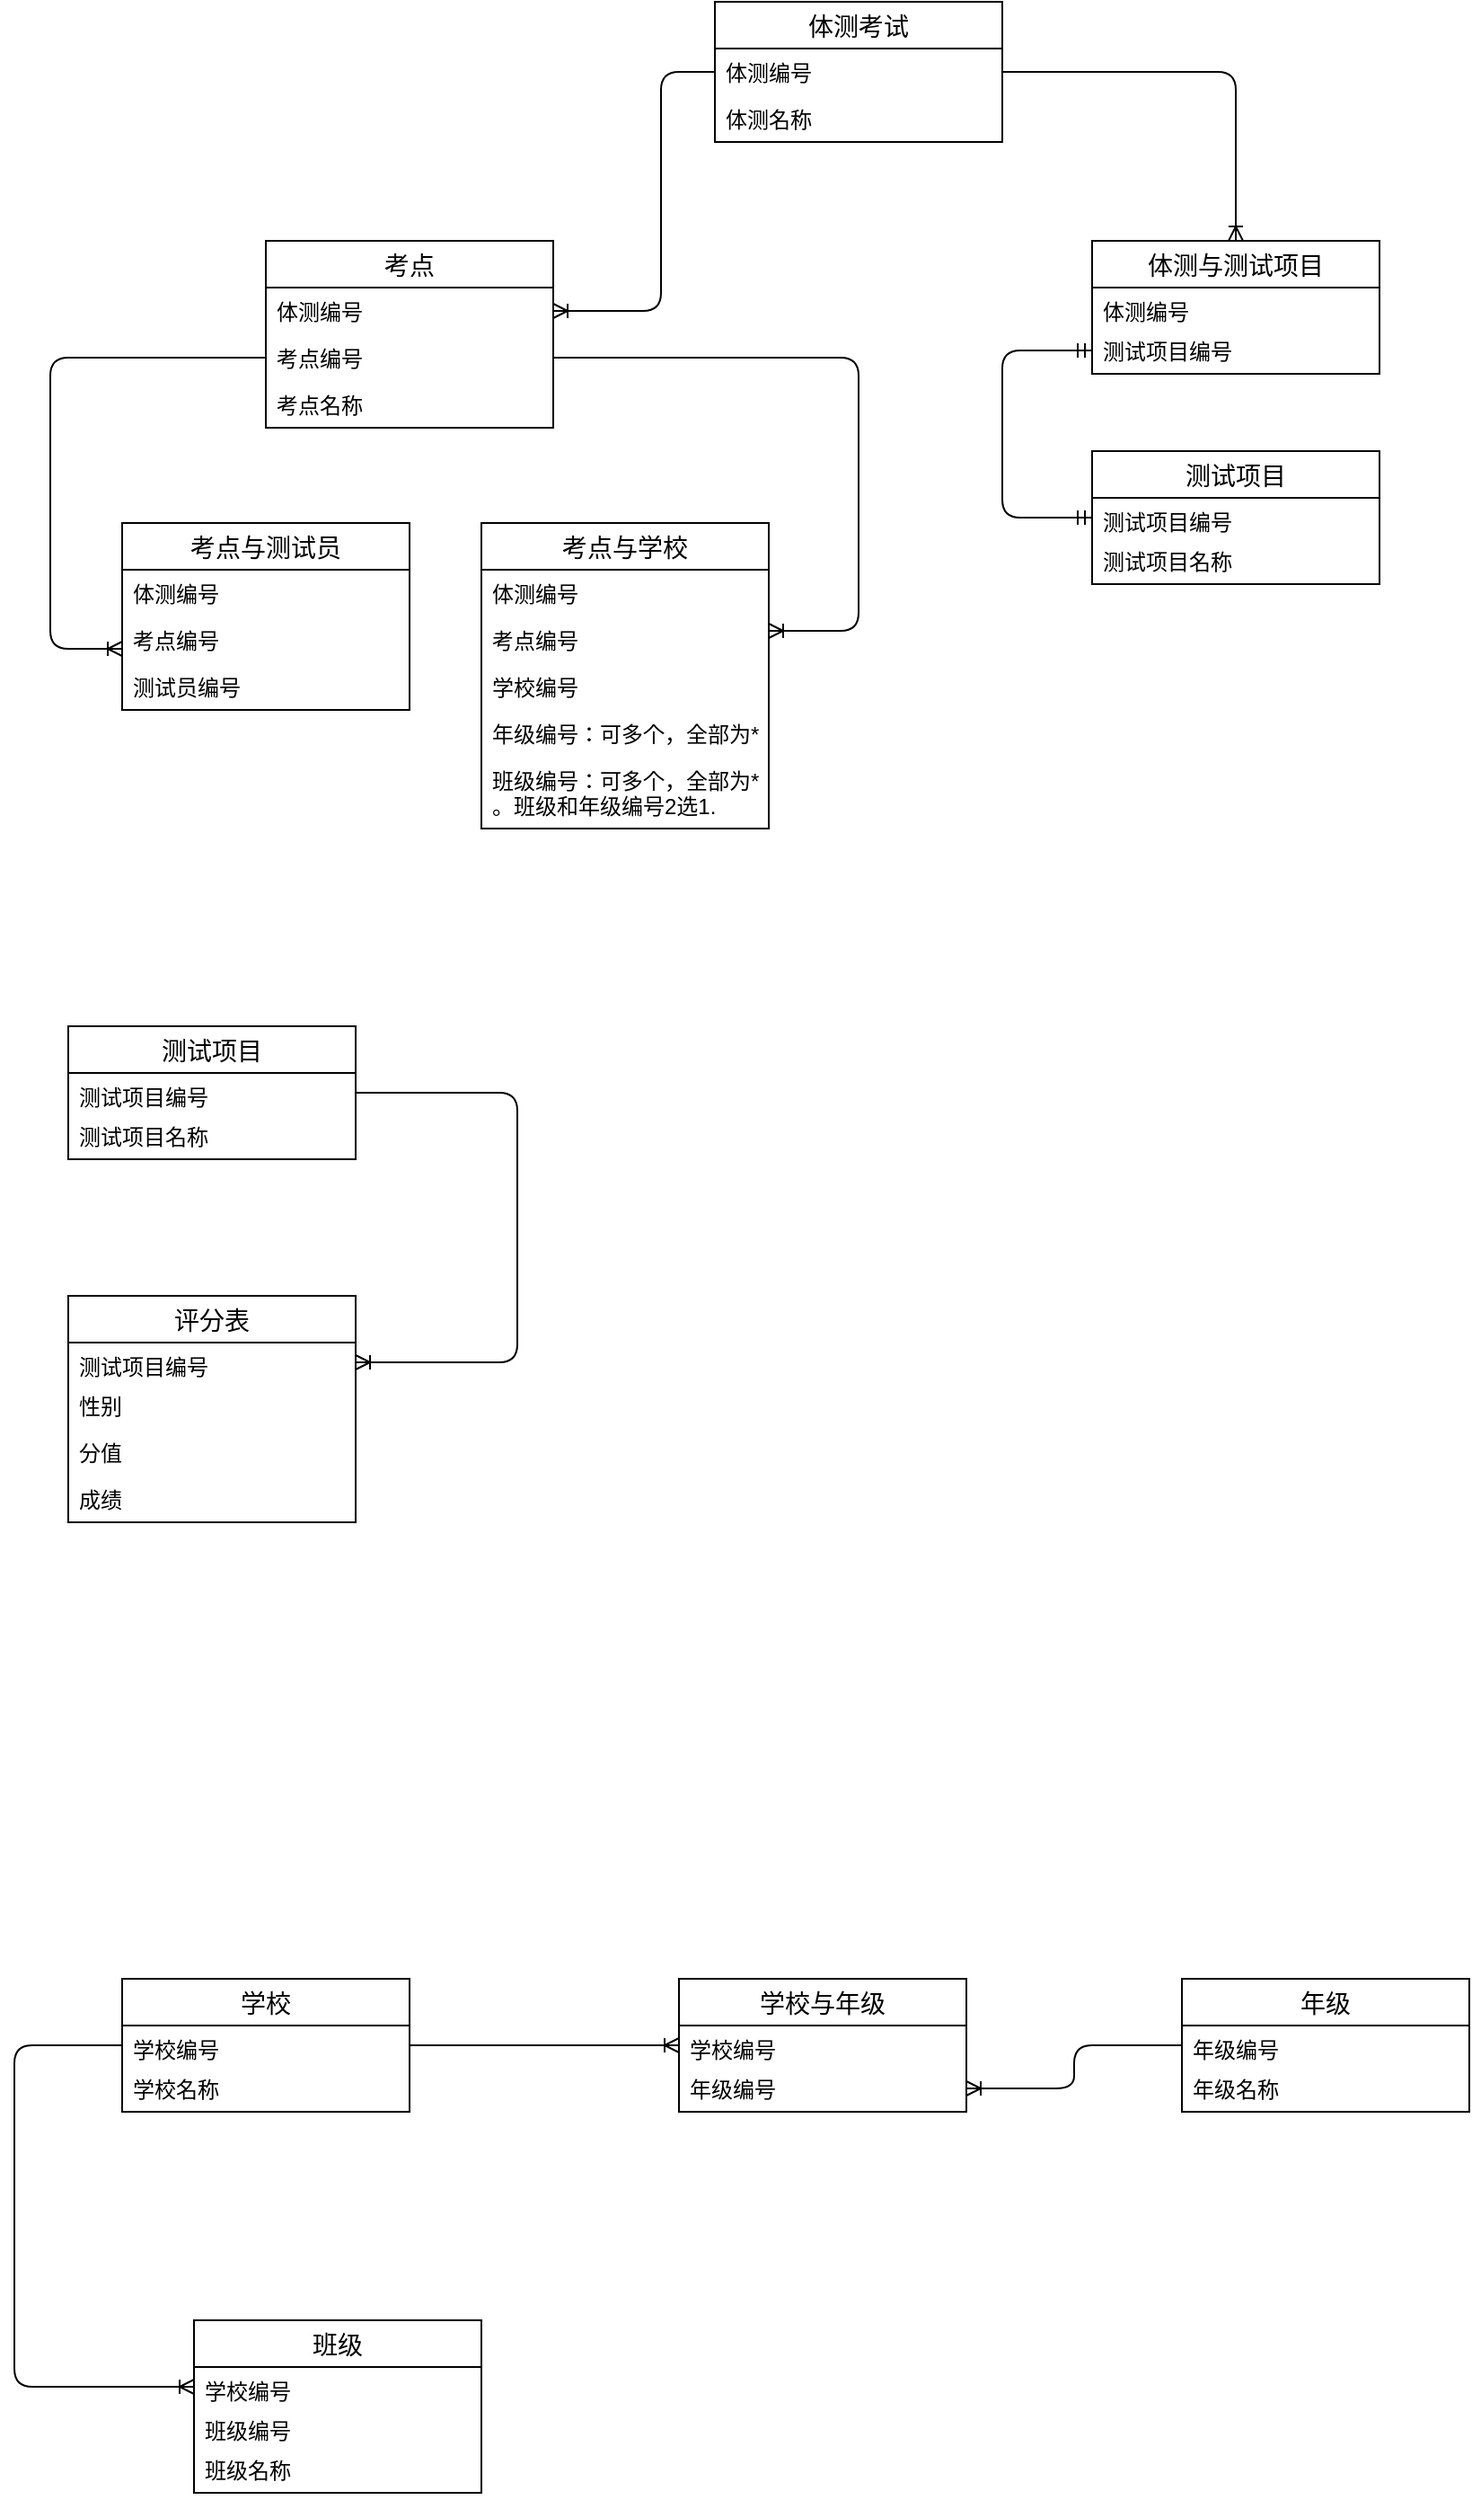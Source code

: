 <mxfile version="13.1.1" type="github">
  <diagram name="Page-1" id="c4acf3e9-155e-7222-9cf6-157b1a14988f">
    <mxGraphModel dx="1422" dy="794" grid="1" gridSize="10" guides="1" tooltips="1" connect="1" arrows="1" fold="1" page="1" pageScale="1" pageWidth="850" pageHeight="1100" background="#ffffff" math="0" shadow="0">
      <root>
        <mxCell id="0" />
        <mxCell id="1" parent="0" />
        <mxCell id="doAZor4C5r2tu2x9XKIU-9" value="体测与测试项目" style="swimlane;fontStyle=0;childLayout=stackLayout;horizontal=1;startSize=26;horizontalStack=0;resizeParent=1;resizeParentMax=0;resizeLast=0;collapsible=1;marginBottom=0;align=center;fontSize=14;" vertex="1" parent="1">
          <mxGeometry x="620" y="203" width="160" height="74" as="geometry" />
        </mxCell>
        <mxCell id="doAZor4C5r2tu2x9XKIU-10" value="体测编号" style="text;strokeColor=none;fillColor=none;spacingLeft=4;spacingRight=4;overflow=hidden;rotatable=0;points=[[0,0.5],[1,0.5]];portConstraint=eastwest;fontSize=12;" vertex="1" parent="doAZor4C5r2tu2x9XKIU-9">
          <mxGeometry y="26" width="160" height="22" as="geometry" />
        </mxCell>
        <mxCell id="doAZor4C5r2tu2x9XKIU-11" value="测试项目编号" style="text;strokeColor=none;fillColor=none;spacingLeft=4;spacingRight=4;overflow=hidden;rotatable=0;points=[[0,0.5],[1,0.5]];portConstraint=eastwest;fontSize=12;" vertex="1" parent="doAZor4C5r2tu2x9XKIU-9">
          <mxGeometry y="48" width="160" height="26" as="geometry" />
        </mxCell>
        <mxCell id="doAZor4C5r2tu2x9XKIU-13" value="测试项目" style="swimlane;fontStyle=0;childLayout=stackLayout;horizontal=1;startSize=26;horizontalStack=0;resizeParent=1;resizeParentMax=0;resizeLast=0;collapsible=1;marginBottom=0;align=center;fontSize=14;" vertex="1" parent="1">
          <mxGeometry x="620" y="320" width="160" height="74" as="geometry" />
        </mxCell>
        <mxCell id="doAZor4C5r2tu2x9XKIU-14" value="测试项目编号" style="text;strokeColor=none;fillColor=none;spacingLeft=4;spacingRight=4;overflow=hidden;rotatable=0;points=[[0,0.5],[1,0.5]];portConstraint=eastwest;fontSize=12;" vertex="1" parent="doAZor4C5r2tu2x9XKIU-13">
          <mxGeometry y="26" width="160" height="22" as="geometry" />
        </mxCell>
        <mxCell id="doAZor4C5r2tu2x9XKIU-15" value="测试项目名称" style="text;strokeColor=none;fillColor=none;spacingLeft=4;spacingRight=4;overflow=hidden;rotatable=0;points=[[0,0.5],[1,0.5]];portConstraint=eastwest;fontSize=12;" vertex="1" parent="doAZor4C5r2tu2x9XKIU-13">
          <mxGeometry y="48" width="160" height="26" as="geometry" />
        </mxCell>
        <mxCell id="doAZor4C5r2tu2x9XKIU-5" value="考点" style="swimlane;fontStyle=0;childLayout=stackLayout;horizontal=1;startSize=26;horizontalStack=0;resizeParent=1;resizeParentMax=0;resizeLast=0;collapsible=1;marginBottom=0;align=center;fontSize=14;" vertex="1" parent="1">
          <mxGeometry x="160" y="203" width="160" height="104" as="geometry" />
        </mxCell>
        <mxCell id="doAZor4C5r2tu2x9XKIU-6" value="体测编号" style="text;strokeColor=none;fillColor=none;spacingLeft=4;spacingRight=4;overflow=hidden;rotatable=0;points=[[0,0.5],[1,0.5]];portConstraint=eastwest;fontSize=12;" vertex="1" parent="doAZor4C5r2tu2x9XKIU-5">
          <mxGeometry y="26" width="160" height="26" as="geometry" />
        </mxCell>
        <mxCell id="doAZor4C5r2tu2x9XKIU-7" value="考点编号" style="text;strokeColor=none;fillColor=none;spacingLeft=4;spacingRight=4;overflow=hidden;rotatable=0;points=[[0,0.5],[1,0.5]];portConstraint=eastwest;fontSize=12;" vertex="1" parent="doAZor4C5r2tu2x9XKIU-5">
          <mxGeometry y="52" width="160" height="26" as="geometry" />
        </mxCell>
        <mxCell id="doAZor4C5r2tu2x9XKIU-8" value="考点名称" style="text;strokeColor=none;fillColor=none;spacingLeft=4;spacingRight=4;overflow=hidden;rotatable=0;points=[[0,0.5],[1,0.5]];portConstraint=eastwest;fontSize=12;" vertex="1" parent="doAZor4C5r2tu2x9XKIU-5">
          <mxGeometry y="78" width="160" height="26" as="geometry" />
        </mxCell>
        <mxCell id="doAZor4C5r2tu2x9XKIU-24" value="考点与学校" style="swimlane;fontStyle=0;childLayout=stackLayout;horizontal=1;startSize=26;horizontalStack=0;resizeParent=1;resizeParentMax=0;resizeLast=0;collapsible=1;marginBottom=0;align=center;fontSize=14;" vertex="1" parent="1">
          <mxGeometry x="280" y="360" width="160" height="170" as="geometry" />
        </mxCell>
        <mxCell id="doAZor4C5r2tu2x9XKIU-25" value="体测编号" style="text;strokeColor=none;fillColor=none;spacingLeft=4;spacingRight=4;overflow=hidden;rotatable=0;points=[[0,0.5],[1,0.5]];portConstraint=eastwest;fontSize=12;" vertex="1" parent="doAZor4C5r2tu2x9XKIU-24">
          <mxGeometry y="26" width="160" height="26" as="geometry" />
        </mxCell>
        <mxCell id="doAZor4C5r2tu2x9XKIU-26" value="考点编号" style="text;strokeColor=none;fillColor=none;spacingLeft=4;spacingRight=4;overflow=hidden;rotatable=0;points=[[0,0.5],[1,0.5]];portConstraint=eastwest;fontSize=12;" vertex="1" parent="doAZor4C5r2tu2x9XKIU-24">
          <mxGeometry y="52" width="160" height="26" as="geometry" />
        </mxCell>
        <mxCell id="doAZor4C5r2tu2x9XKIU-27" value="学校编号" style="text;strokeColor=none;fillColor=none;spacingLeft=4;spacingRight=4;overflow=hidden;rotatable=0;points=[[0,0.5],[1,0.5]];portConstraint=eastwest;fontSize=12;" vertex="1" parent="doAZor4C5r2tu2x9XKIU-24">
          <mxGeometry y="78" width="160" height="26" as="geometry" />
        </mxCell>
        <mxCell id="doAZor4C5r2tu2x9XKIU-28" value="年级编号：可多个，全部为*" style="text;strokeColor=none;fillColor=none;spacingLeft=4;spacingRight=4;overflow=hidden;rotatable=0;points=[[0,0.5],[1,0.5]];portConstraint=eastwest;fontSize=12;" vertex="1" parent="doAZor4C5r2tu2x9XKIU-24">
          <mxGeometry y="104" width="160" height="26" as="geometry" />
        </mxCell>
        <mxCell id="doAZor4C5r2tu2x9XKIU-29" value="班级编号：可多个，全部为*&#xa;。班级和年级编号2选1.&#xa;" style="text;strokeColor=none;fillColor=none;spacingLeft=4;spacingRight=4;overflow=hidden;rotatable=0;points=[[0,0.5],[1,0.5]];portConstraint=eastwest;fontSize=12;" vertex="1" parent="doAZor4C5r2tu2x9XKIU-24">
          <mxGeometry y="130" width="160" height="40" as="geometry" />
        </mxCell>
        <mxCell id="doAZor4C5r2tu2x9XKIU-30" value="" style="edgeStyle=orthogonalEdgeStyle;fontSize=12;html=1;endArrow=ERoneToMany;exitX=0;exitY=0.5;exitDx=0;exitDy=0;" edge="1" parent="1" source="doAZor4C5r2tu2x9XKIU-2">
          <mxGeometry width="100" height="100" relative="1" as="geometry">
            <mxPoint x="40" y="110" as="sourcePoint" />
            <mxPoint x="320" y="242" as="targetPoint" />
            <Array as="points">
              <mxPoint x="380" y="109" />
              <mxPoint x="380" y="242" />
            </Array>
          </mxGeometry>
        </mxCell>
        <mxCell id="doAZor4C5r2tu2x9XKIU-31" value="" style="edgeStyle=orthogonalEdgeStyle;fontSize=12;html=1;endArrow=ERoneToMany;exitX=1;exitY=0.5;exitDx=0;exitDy=0;" edge="1" parent="1" source="doAZor4C5r2tu2x9XKIU-7">
          <mxGeometry width="100" height="100" relative="1" as="geometry">
            <mxPoint x="465" y="250" as="sourcePoint" />
            <mxPoint x="440" y="420" as="targetPoint" />
            <Array as="points">
              <mxPoint x="490" y="268" />
              <mxPoint x="490" y="420" />
              <mxPoint x="440" y="420" />
            </Array>
          </mxGeometry>
        </mxCell>
        <mxCell id="doAZor4C5r2tu2x9XKIU-32" value="" style="edgeStyle=orthogonalEdgeStyle;fontSize=12;html=1;endArrow=ERoneToMany;" edge="1" parent="1" source="doAZor4C5r2tu2x9XKIU-7" target="doAZor4C5r2tu2x9XKIU-21">
          <mxGeometry width="100" height="100" relative="1" as="geometry">
            <mxPoint x="70.0" y="270" as="sourcePoint" />
            <mxPoint x="109" y="360" as="targetPoint" />
            <Array as="points">
              <mxPoint x="40" y="268" />
              <mxPoint x="40" y="430" />
            </Array>
          </mxGeometry>
        </mxCell>
        <mxCell id="doAZor4C5r2tu2x9XKIU-33" value="" style="edgeStyle=orthogonalEdgeStyle;fontSize=12;html=1;endArrow=ERoneToMany;entryX=0.5;entryY=0;entryDx=0;entryDy=0;exitX=1;exitY=0.5;exitDx=0;exitDy=0;" edge="1" parent="1" source="doAZor4C5r2tu2x9XKIU-2" target="doAZor4C5r2tu2x9XKIU-9">
          <mxGeometry width="100" height="100" relative="1" as="geometry">
            <mxPoint x="570" y="110" as="sourcePoint" />
            <mxPoint x="609.04" y="212.01" as="targetPoint" />
          </mxGeometry>
        </mxCell>
        <mxCell id="doAZor4C5r2tu2x9XKIU-34" value="" style="edgeStyle=orthogonalEdgeStyle;fontSize=12;html=1;endArrow=ERmandOne;startArrow=ERmandOne;entryX=0;entryY=0.5;entryDx=0;entryDy=0;exitX=0;exitY=0.5;exitDx=0;exitDy=0;" edge="1" parent="1" source="doAZor4C5r2tu2x9XKIU-14" target="doAZor4C5r2tu2x9XKIU-11">
          <mxGeometry width="100" height="100" relative="1" as="geometry">
            <mxPoint x="620" y="373" as="sourcePoint" />
            <mxPoint x="590" y="440" as="targetPoint" />
            <Array as="points">
              <mxPoint x="570" y="357" />
              <mxPoint x="570" y="264" />
            </Array>
          </mxGeometry>
        </mxCell>
        <mxCell id="doAZor4C5r2tu2x9XKIU-35" value="" style="edgeStyle=orthogonalEdgeStyle;fontSize=12;html=1;endArrow=ERoneToMany;exitX=1;exitY=0.5;exitDx=0;exitDy=0;entryX=1;entryY=0.5;entryDx=0;entryDy=0;" edge="1" parent="1" source="doAZor4C5r2tu2x9XKIU-38" target="doAZor4C5r2tu2x9XKIU-41">
          <mxGeometry width="100" height="100" relative="1" as="geometry">
            <mxPoint x="440.0" y="434.496" as="sourcePoint" />
            <mxPoint x="632.92" y="519.5" as="targetPoint" />
            <Array as="points">
              <mxPoint x="300" y="677" />
              <mxPoint x="300" y="827" />
            </Array>
          </mxGeometry>
        </mxCell>
        <mxCell id="doAZor4C5r2tu2x9XKIU-19" value="考点与测试员" style="swimlane;fontStyle=0;childLayout=stackLayout;horizontal=1;startSize=26;horizontalStack=0;resizeParent=1;resizeParentMax=0;resizeLast=0;collapsible=1;marginBottom=0;align=center;fontSize=14;" vertex="1" parent="1">
          <mxGeometry x="80" y="360" width="160" height="104" as="geometry" />
        </mxCell>
        <mxCell id="doAZor4C5r2tu2x9XKIU-20" value="体测编号" style="text;strokeColor=none;fillColor=none;spacingLeft=4;spacingRight=4;overflow=hidden;rotatable=0;points=[[0,0.5],[1,0.5]];portConstraint=eastwest;fontSize=12;" vertex="1" parent="doAZor4C5r2tu2x9XKIU-19">
          <mxGeometry y="26" width="160" height="26" as="geometry" />
        </mxCell>
        <mxCell id="doAZor4C5r2tu2x9XKIU-21" value="考点编号" style="text;strokeColor=none;fillColor=none;spacingLeft=4;spacingRight=4;overflow=hidden;rotatable=0;points=[[0,0.5],[1,0.5]];portConstraint=eastwest;fontSize=12;" vertex="1" parent="doAZor4C5r2tu2x9XKIU-19">
          <mxGeometry y="52" width="160" height="26" as="geometry" />
        </mxCell>
        <mxCell id="doAZor4C5r2tu2x9XKIU-22" value="测试员编号" style="text;strokeColor=none;fillColor=none;spacingLeft=4;spacingRight=4;overflow=hidden;rotatable=0;points=[[0,0.5],[1,0.5]];portConstraint=eastwest;fontSize=12;" vertex="1" parent="doAZor4C5r2tu2x9XKIU-19">
          <mxGeometry y="78" width="160" height="26" as="geometry" />
        </mxCell>
        <mxCell id="doAZor4C5r2tu2x9XKIU-1" value="体测考试" style="swimlane;fontStyle=0;childLayout=stackLayout;horizontal=1;startSize=26;horizontalStack=0;resizeParent=1;resizeParentMax=0;resizeLast=0;collapsible=1;marginBottom=0;align=center;fontSize=14;" vertex="1" parent="1">
          <mxGeometry x="410" y="70" width="160" height="78" as="geometry" />
        </mxCell>
        <mxCell id="doAZor4C5r2tu2x9XKIU-2" value="体测编号" style="text;strokeColor=none;fillColor=none;spacingLeft=4;spacingRight=4;overflow=hidden;rotatable=0;points=[[0,0.5],[1,0.5]];portConstraint=eastwest;fontSize=12;" vertex="1" parent="doAZor4C5r2tu2x9XKIU-1">
          <mxGeometry y="26" width="160" height="26" as="geometry" />
        </mxCell>
        <mxCell id="doAZor4C5r2tu2x9XKIU-3" value="体测名称" style="text;strokeColor=none;fillColor=none;spacingLeft=4;spacingRight=4;overflow=hidden;rotatable=0;points=[[0,0.5],[1,0.5]];portConstraint=eastwest;fontSize=12;" vertex="1" parent="doAZor4C5r2tu2x9XKIU-1">
          <mxGeometry y="52" width="160" height="26" as="geometry" />
        </mxCell>
        <mxCell id="doAZor4C5r2tu2x9XKIU-37" value="测试项目" style="swimlane;fontStyle=0;childLayout=stackLayout;horizontal=1;startSize=26;horizontalStack=0;resizeParent=1;resizeParentMax=0;resizeLast=0;collapsible=1;marginBottom=0;align=center;fontSize=14;" vertex="1" parent="1">
          <mxGeometry x="50" y="640" width="160" height="74" as="geometry" />
        </mxCell>
        <mxCell id="doAZor4C5r2tu2x9XKIU-38" value="测试项目编号" style="text;strokeColor=none;fillColor=none;spacingLeft=4;spacingRight=4;overflow=hidden;rotatable=0;points=[[0,0.5],[1,0.5]];portConstraint=eastwest;fontSize=12;" vertex="1" parent="doAZor4C5r2tu2x9XKIU-37">
          <mxGeometry y="26" width="160" height="22" as="geometry" />
        </mxCell>
        <mxCell id="doAZor4C5r2tu2x9XKIU-39" value="测试项目名称" style="text;strokeColor=none;fillColor=none;spacingLeft=4;spacingRight=4;overflow=hidden;rotatable=0;points=[[0,0.5],[1,0.5]];portConstraint=eastwest;fontSize=12;" vertex="1" parent="doAZor4C5r2tu2x9XKIU-37">
          <mxGeometry y="48" width="160" height="26" as="geometry" />
        </mxCell>
        <mxCell id="doAZor4C5r2tu2x9XKIU-40" value="评分表" style="swimlane;fontStyle=0;childLayout=stackLayout;horizontal=1;startSize=26;horizontalStack=0;resizeParent=1;resizeParentMax=0;resizeLast=0;collapsible=1;marginBottom=0;align=center;fontSize=14;" vertex="1" parent="1">
          <mxGeometry x="50" y="790" width="160" height="126" as="geometry" />
        </mxCell>
        <mxCell id="doAZor4C5r2tu2x9XKIU-41" value="测试项目编号" style="text;strokeColor=none;fillColor=none;spacingLeft=4;spacingRight=4;overflow=hidden;rotatable=0;points=[[0,0.5],[1,0.5]];portConstraint=eastwest;fontSize=12;" vertex="1" parent="doAZor4C5r2tu2x9XKIU-40">
          <mxGeometry y="26" width="160" height="22" as="geometry" />
        </mxCell>
        <mxCell id="doAZor4C5r2tu2x9XKIU-42" value="性别" style="text;strokeColor=none;fillColor=none;spacingLeft=4;spacingRight=4;overflow=hidden;rotatable=0;points=[[0,0.5],[1,0.5]];portConstraint=eastwest;fontSize=12;" vertex="1" parent="doAZor4C5r2tu2x9XKIU-40">
          <mxGeometry y="48" width="160" height="26" as="geometry" />
        </mxCell>
        <mxCell id="doAZor4C5r2tu2x9XKIU-43" value="分值" style="text;strokeColor=none;fillColor=none;spacingLeft=4;spacingRight=4;overflow=hidden;rotatable=0;points=[[0,0.5],[1,0.5]];portConstraint=eastwest;fontSize=12;" vertex="1" parent="doAZor4C5r2tu2x9XKIU-40">
          <mxGeometry y="74" width="160" height="26" as="geometry" />
        </mxCell>
        <mxCell id="doAZor4C5r2tu2x9XKIU-44" value="成绩" style="text;strokeColor=none;fillColor=none;spacingLeft=4;spacingRight=4;overflow=hidden;rotatable=0;points=[[0,0.5],[1,0.5]];portConstraint=eastwest;fontSize=12;" vertex="1" parent="doAZor4C5r2tu2x9XKIU-40">
          <mxGeometry y="100" width="160" height="26" as="geometry" />
        </mxCell>
        <mxCell id="doAZor4C5r2tu2x9XKIU-54" value="" style="edgeStyle=orthogonalEdgeStyle;fontSize=12;html=1;endArrow=ERoneToMany;exitX=1;exitY=0.5;exitDx=0;exitDy=0;entryX=0;entryY=0.5;entryDx=0;entryDy=0;" edge="1" parent="1" source="doAZor4C5r2tu2x9XKIU-46" target="doAZor4C5r2tu2x9XKIU-49">
          <mxGeometry width="100" height="100" relative="1" as="geometry">
            <mxPoint x="410" y="1100" as="sourcePoint" />
            <mxPoint x="410" y="1250" as="targetPoint" />
            <Array as="points" />
          </mxGeometry>
        </mxCell>
        <mxCell id="doAZor4C5r2tu2x9XKIU-45" value="学校" style="swimlane;fontStyle=0;childLayout=stackLayout;horizontal=1;startSize=26;horizontalStack=0;resizeParent=1;resizeParentMax=0;resizeLast=0;collapsible=1;marginBottom=0;align=center;fontSize=14;" vertex="1" parent="1">
          <mxGeometry x="80" y="1170" width="160" height="74" as="geometry" />
        </mxCell>
        <mxCell id="doAZor4C5r2tu2x9XKIU-46" value="学校编号" style="text;strokeColor=none;fillColor=none;spacingLeft=4;spacingRight=4;overflow=hidden;rotatable=0;points=[[0,0.5],[1,0.5]];portConstraint=eastwest;fontSize=12;" vertex="1" parent="doAZor4C5r2tu2x9XKIU-45">
          <mxGeometry y="26" width="160" height="22" as="geometry" />
        </mxCell>
        <mxCell id="doAZor4C5r2tu2x9XKIU-47" value="学校名称" style="text;strokeColor=none;fillColor=none;spacingLeft=4;spacingRight=4;overflow=hidden;rotatable=0;points=[[0,0.5],[1,0.5]];portConstraint=eastwest;fontSize=12;" vertex="1" parent="doAZor4C5r2tu2x9XKIU-45">
          <mxGeometry y="48" width="160" height="26" as="geometry" />
        </mxCell>
        <mxCell id="doAZor4C5r2tu2x9XKIU-55" value="年级" style="swimlane;fontStyle=0;childLayout=stackLayout;horizontal=1;startSize=26;horizontalStack=0;resizeParent=1;resizeParentMax=0;resizeLast=0;collapsible=1;marginBottom=0;align=center;fontSize=14;" vertex="1" parent="1">
          <mxGeometry x="670" y="1170" width="160" height="74" as="geometry" />
        </mxCell>
        <mxCell id="doAZor4C5r2tu2x9XKIU-56" value="年级编号" style="text;strokeColor=none;fillColor=none;spacingLeft=4;spacingRight=4;overflow=hidden;rotatable=0;points=[[0,0.5],[1,0.5]];portConstraint=eastwest;fontSize=12;" vertex="1" parent="doAZor4C5r2tu2x9XKIU-55">
          <mxGeometry y="26" width="160" height="22" as="geometry" />
        </mxCell>
        <mxCell id="doAZor4C5r2tu2x9XKIU-57" value="年级名称" style="text;strokeColor=none;fillColor=none;spacingLeft=4;spacingRight=4;overflow=hidden;rotatable=0;points=[[0,0.5],[1,0.5]];portConstraint=eastwest;fontSize=12;" vertex="1" parent="doAZor4C5r2tu2x9XKIU-55">
          <mxGeometry y="48" width="160" height="26" as="geometry" />
        </mxCell>
        <mxCell id="doAZor4C5r2tu2x9XKIU-48" value="学校与年级" style="swimlane;fontStyle=0;childLayout=stackLayout;horizontal=1;startSize=26;horizontalStack=0;resizeParent=1;resizeParentMax=0;resizeLast=0;collapsible=1;marginBottom=0;align=center;fontSize=14;" vertex="1" parent="1">
          <mxGeometry x="390" y="1170" width="160" height="74" as="geometry" />
        </mxCell>
        <mxCell id="doAZor4C5r2tu2x9XKIU-49" value="学校编号" style="text;strokeColor=none;fillColor=none;spacingLeft=4;spacingRight=4;overflow=hidden;rotatable=0;points=[[0,0.5],[1,0.5]];portConstraint=eastwest;fontSize=12;" vertex="1" parent="doAZor4C5r2tu2x9XKIU-48">
          <mxGeometry y="26" width="160" height="22" as="geometry" />
        </mxCell>
        <mxCell id="doAZor4C5r2tu2x9XKIU-50" value="年级编号" style="text;strokeColor=none;fillColor=none;spacingLeft=4;spacingRight=4;overflow=hidden;rotatable=0;points=[[0,0.5],[1,0.5]];portConstraint=eastwest;fontSize=12;" vertex="1" parent="doAZor4C5r2tu2x9XKIU-48">
          <mxGeometry y="48" width="160" height="26" as="geometry" />
        </mxCell>
        <mxCell id="doAZor4C5r2tu2x9XKIU-58" value="" style="edgeStyle=orthogonalEdgeStyle;fontSize=12;html=1;endArrow=ERoneToMany;exitX=0;exitY=0.5;exitDx=0;exitDy=0;entryX=1;entryY=0.5;entryDx=0;entryDy=0;" edge="1" parent="1" source="doAZor4C5r2tu2x9XKIU-56" target="doAZor4C5r2tu2x9XKIU-50">
          <mxGeometry width="100" height="100" relative="1" as="geometry">
            <mxPoint x="260" y="1300" as="sourcePoint" />
            <mxPoint x="410" y="1300" as="targetPoint" />
            <Array as="points" />
          </mxGeometry>
        </mxCell>
        <mxCell id="doAZor4C5r2tu2x9XKIU-63" value="" style="edgeStyle=orthogonalEdgeStyle;fontSize=12;html=1;endArrow=ERoneToMany;exitX=0;exitY=0.5;exitDx=0;exitDy=0;entryX=0;entryY=0.5;entryDx=0;entryDy=0;" edge="1" parent="1" source="doAZor4C5r2tu2x9XKIU-46" target="doAZor4C5r2tu2x9XKIU-62">
          <mxGeometry width="100" height="100" relative="1" as="geometry">
            <mxPoint x="220" y="1270" as="sourcePoint" />
            <mxPoint x="370" y="1270" as="targetPoint" />
            <Array as="points">
              <mxPoint x="20" y="1207" />
              <mxPoint x="20" y="1397" />
            </Array>
          </mxGeometry>
        </mxCell>
        <mxCell id="doAZor4C5r2tu2x9XKIU-59" value="班级" style="swimlane;fontStyle=0;childLayout=stackLayout;horizontal=1;startSize=26;horizontalStack=0;resizeParent=1;resizeParentMax=0;resizeLast=0;collapsible=1;marginBottom=0;align=center;fontSize=14;" vertex="1" parent="1">
          <mxGeometry x="120" y="1360" width="160" height="96" as="geometry" />
        </mxCell>
        <mxCell id="doAZor4C5r2tu2x9XKIU-62" value="学校编号" style="text;strokeColor=none;fillColor=none;spacingLeft=4;spacingRight=4;overflow=hidden;rotatable=0;points=[[0,0.5],[1,0.5]];portConstraint=eastwest;fontSize=12;" vertex="1" parent="doAZor4C5r2tu2x9XKIU-59">
          <mxGeometry y="26" width="160" height="22" as="geometry" />
        </mxCell>
        <mxCell id="doAZor4C5r2tu2x9XKIU-60" value="班级编号" style="text;strokeColor=none;fillColor=none;spacingLeft=4;spacingRight=4;overflow=hidden;rotatable=0;points=[[0,0.5],[1,0.5]];portConstraint=eastwest;fontSize=12;" vertex="1" parent="doAZor4C5r2tu2x9XKIU-59">
          <mxGeometry y="48" width="160" height="22" as="geometry" />
        </mxCell>
        <mxCell id="doAZor4C5r2tu2x9XKIU-61" value="班级名称" style="text;strokeColor=none;fillColor=none;spacingLeft=4;spacingRight=4;overflow=hidden;rotatable=0;points=[[0,0.5],[1,0.5]];portConstraint=eastwest;fontSize=12;" vertex="1" parent="doAZor4C5r2tu2x9XKIU-59">
          <mxGeometry y="70" width="160" height="26" as="geometry" />
        </mxCell>
      </root>
    </mxGraphModel>
  </diagram>
</mxfile>
